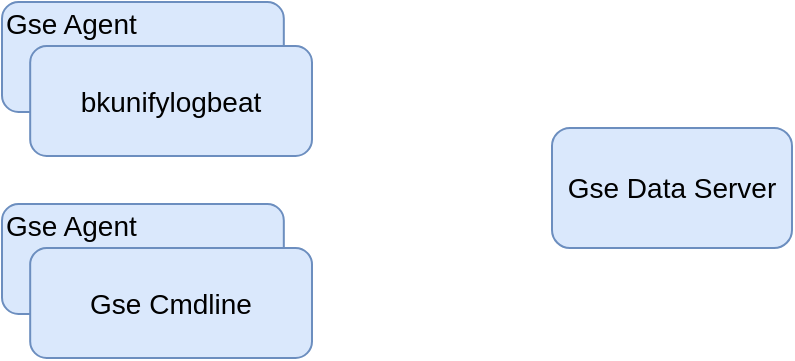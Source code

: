 <mxfile version="15.9.4" type="github">
  <diagram name="Page-1" id="74e2e168-ea6b-b213-b513-2b3c1d86103e">
    <mxGraphModel dx="1038" dy="-226" grid="1" gridSize="10" guides="1" tooltips="1" connect="1" arrows="1" fold="1" page="1" pageScale="1" pageWidth="1100" pageHeight="850" background="none" math="0" shadow="0">
      <root>
        <mxCell id="0" />
        <mxCell id="1" parent="0" />
        <mxCell id="7xhAEBTV9nR6lo730mzW-8" value="" style="group" vertex="1" connectable="0" parent="1">
          <mxGeometry x="165" y="979" width="155" height="77" as="geometry" />
        </mxCell>
        <mxCell id="7xhAEBTV9nR6lo730mzW-4" value="&lt;font style=&quot;font-size: 14px&quot;&gt;Gse Agent&lt;br&gt;&lt;br&gt;&lt;br&gt;&lt;/font&gt;" style="rounded=1;whiteSpace=wrap;html=1;fontSize=14;fillColor=#dae8fc;strokeColor=#6c8ebf;align=left;" vertex="1" parent="7xhAEBTV9nR6lo730mzW-8">
          <mxGeometry width="140.909" height="55" as="geometry" />
        </mxCell>
        <mxCell id="7xhAEBTV9nR6lo730mzW-5" value="&lt;font style=&quot;font-size: 14px&quot;&gt;bkunifylogbeat&lt;/font&gt;" style="rounded=1;whiteSpace=wrap;html=1;fontSize=14;fillColor=#dae8fc;strokeColor=#6c8ebf;align=center;" vertex="1" parent="7xhAEBTV9nR6lo730mzW-8">
          <mxGeometry x="14.091" y="22" width="140.909" height="55" as="geometry" />
        </mxCell>
        <mxCell id="7xhAEBTV9nR6lo730mzW-9" value="" style="group" vertex="1" connectable="0" parent="1">
          <mxGeometry x="165" y="1080" width="155" height="77" as="geometry" />
        </mxCell>
        <mxCell id="7xhAEBTV9nR6lo730mzW-10" value="&lt;font style=&quot;font-size: 14px&quot;&gt;Gse Agent&lt;br&gt;&lt;br&gt;&lt;br&gt;&lt;/font&gt;" style="rounded=1;whiteSpace=wrap;html=1;fontSize=14;fillColor=#dae8fc;strokeColor=#6c8ebf;align=left;" vertex="1" parent="7xhAEBTV9nR6lo730mzW-9">
          <mxGeometry width="140.909" height="55" as="geometry" />
        </mxCell>
        <mxCell id="7xhAEBTV9nR6lo730mzW-11" value="&lt;font style=&quot;font-size: 14px&quot;&gt;Gse Cmdline&lt;/font&gt;" style="rounded=1;whiteSpace=wrap;html=1;fontSize=14;fillColor=#dae8fc;strokeColor=#6c8ebf;align=center;" vertex="1" parent="7xhAEBTV9nR6lo730mzW-9">
          <mxGeometry x="14.091" y="22" width="140.909" height="55" as="geometry" />
        </mxCell>
        <mxCell id="7xhAEBTV9nR6lo730mzW-15" value="Gse Data Server" style="rounded=1;whiteSpace=wrap;html=1;fontSize=14;fillColor=#dae8fc;strokeColor=#6c8ebf;" vertex="1" parent="1">
          <mxGeometry x="440" y="1042" width="120" height="60" as="geometry" />
        </mxCell>
      </root>
    </mxGraphModel>
  </diagram>
</mxfile>
